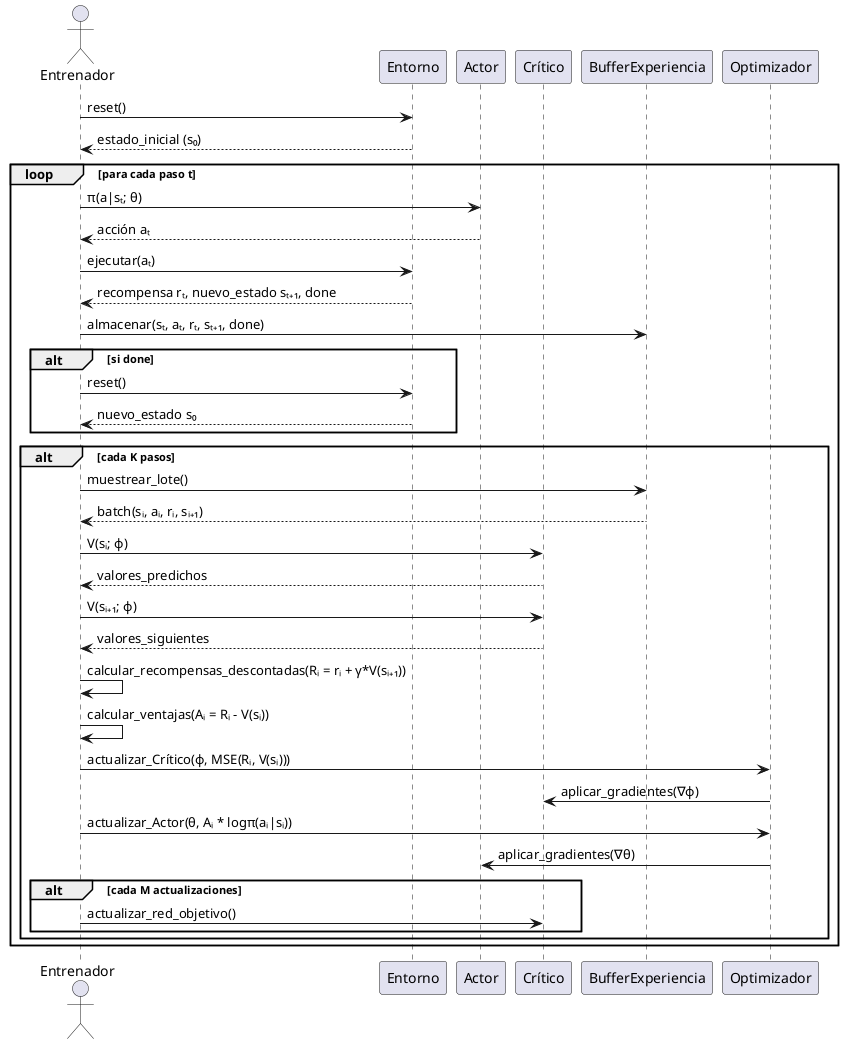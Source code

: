 @startuml

actor Entrenador
participant Entorno
participant Actor
participant Crítico
participant BufferExperiencia
participant Optimizador

Entrenador -> Entorno : reset()
Entorno --> Entrenador : estado_inicial (s₀)

loop para cada paso t
    Entrenador -> Actor : π(a|sₜ; θ)
    Actor --> Entrenador : acción aₜ
    Entrenador -> Entorno : ejecutar(aₜ)
    Entorno --> Entrenador : recompensa rₜ, nuevo_estado sₜ₊₁, done
    Entrenador -> BufferExperiencia : almacenar(sₜ, aₜ, rₜ, sₜ₊₁, done)

    alt si done
        Entrenador -> Entorno : reset()
        Entorno --> Entrenador : nuevo_estado s₀
    end

    alt cada K pasos
        Entrenador -> BufferExperiencia : muestrear_lote()
        BufferExperiencia --> Entrenador : batch(sᵢ, aᵢ, rᵢ, sᵢ₊₁)
        Entrenador -> Crítico : V(sᵢ; ϕ)
        Crítico --> Entrenador : valores_predichos
        Entrenador -> Crítico : V(sᵢ₊₁; ϕ)
        Crítico --> Entrenador : valores_siguientes
        Entrenador -> Entrenador : calcular_recompensas_descontadas(Rᵢ = rᵢ + γ*V(sᵢ₊₁))
        Entrenador -> Entrenador : calcular_ventajas(Aᵢ = Rᵢ - V(sᵢ))
        Entrenador -> Optimizador : actualizar_Crítico(ϕ, MSE(Rᵢ, V(sᵢ)))
        Optimizador -> Crítico : aplicar_gradientes(∇ϕ)
        Entrenador -> Optimizador : actualizar_Actor(θ, Aᵢ * logπ(aᵢ|sᵢ))
        Optimizador -> Actor : aplicar_gradientes(∇θ)

        alt cada M actualizaciones
            Entrenador -> Crítico : actualizar_red_objetivo()
        end
    end
end

@enduml
